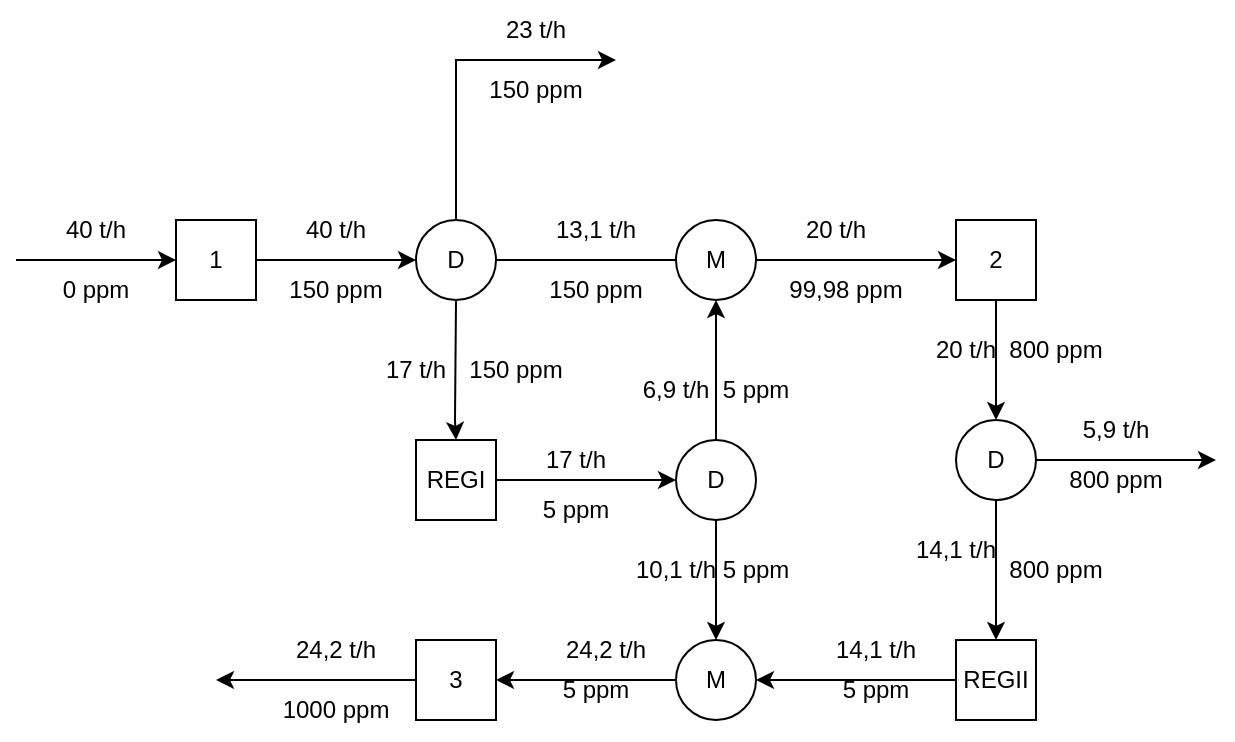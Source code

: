 <mxfile version="15.9.1" type="github">
  <diagram id="EOC5MGwxtxYlhKLxjFDj" name="Page-1">
    <mxGraphModel dx="1038" dy="547" grid="1" gridSize="10" guides="1" tooltips="1" connect="1" arrows="1" fold="1" page="1" pageScale="1" pageWidth="850" pageHeight="1100" math="0" shadow="0">
      <root>
        <mxCell id="0" />
        <mxCell id="1" parent="0" />
        <mxCell id="Dr_HyWPdkFYhXeKrOMwm-1" value="D" style="ellipse;whiteSpace=wrap;html=1;aspect=fixed;" parent="1" vertex="1">
          <mxGeometry x="240" y="240" width="40" height="40" as="geometry" />
        </mxCell>
        <mxCell id="Dr_HyWPdkFYhXeKrOMwm-2" value="" style="endArrow=classic;html=1;rounded=0;entryX=0;entryY=0.5;entryDx=0;entryDy=0;" parent="1" target="Dr_HyWPdkFYhXeKrOMwm-5" edge="1">
          <mxGeometry width="50" height="50" relative="1" as="geometry">
            <mxPoint x="40" y="260" as="sourcePoint" />
            <mxPoint x="100" y="310" as="targetPoint" />
          </mxGeometry>
        </mxCell>
        <mxCell id="Dr_HyWPdkFYhXeKrOMwm-3" value="" style="endArrow=classic;html=1;rounded=0;exitX=0.5;exitY=0;exitDx=0;exitDy=0;" parent="1" source="Dr_HyWPdkFYhXeKrOMwm-1" edge="1">
          <mxGeometry width="50" height="50" relative="1" as="geometry">
            <mxPoint x="260" y="220" as="sourcePoint" />
            <mxPoint x="340" y="160" as="targetPoint" />
            <Array as="points">
              <mxPoint x="260" y="160" />
            </Array>
          </mxGeometry>
        </mxCell>
        <mxCell id="Dr_HyWPdkFYhXeKrOMwm-5" value="1" style="whiteSpace=wrap;html=1;aspect=fixed;" parent="1" vertex="1">
          <mxGeometry x="120" y="240" width="40" height="40" as="geometry" />
        </mxCell>
        <mxCell id="Dr_HyWPdkFYhXeKrOMwm-7" value="2" style="whiteSpace=wrap;html=1;aspect=fixed;" parent="1" vertex="1">
          <mxGeometry x="510" y="240" width="40" height="40" as="geometry" />
        </mxCell>
        <mxCell id="Dr_HyWPdkFYhXeKrOMwm-8" value="" style="endArrow=classic;html=1;rounded=0;exitX=1;exitY=0.5;exitDx=0;exitDy=0;entryX=0;entryY=0.5;entryDx=0;entryDy=0;" parent="1" source="Dr_HyWPdkFYhXeKrOMwm-5" target="Dr_HyWPdkFYhXeKrOMwm-1" edge="1">
          <mxGeometry width="50" height="50" relative="1" as="geometry">
            <mxPoint x="170" y="330" as="sourcePoint" />
            <mxPoint x="230" y="270" as="targetPoint" />
          </mxGeometry>
        </mxCell>
        <mxCell id="Dr_HyWPdkFYhXeKrOMwm-9" value="M" style="ellipse;whiteSpace=wrap;html=1;aspect=fixed;" parent="1" vertex="1">
          <mxGeometry x="370" y="450" width="40" height="40" as="geometry" />
        </mxCell>
        <mxCell id="Dr_HyWPdkFYhXeKrOMwm-11" value="" style="endArrow=classic;html=1;rounded=0;exitX=1;exitY=0.5;exitDx=0;exitDy=0;entryX=0;entryY=0.5;entryDx=0;entryDy=0;" parent="1" source="Dr_HyWPdkFYhXeKrOMwm-1" target="Dr_HyWPdkFYhXeKrOMwm-15" edge="1">
          <mxGeometry width="50" height="50" relative="1" as="geometry">
            <mxPoint x="300" y="275" as="sourcePoint" />
            <mxPoint x="400" y="260" as="targetPoint" />
            <Array as="points">
              <mxPoint x="390" y="260" />
            </Array>
          </mxGeometry>
        </mxCell>
        <mxCell id="Dr_HyWPdkFYhXeKrOMwm-15" value="M" style="ellipse;whiteSpace=wrap;html=1;aspect=fixed;" parent="1" vertex="1">
          <mxGeometry x="370" y="240" width="40" height="40" as="geometry" />
        </mxCell>
        <mxCell id="Dr_HyWPdkFYhXeKrOMwm-16" value="" style="endArrow=classic;html=1;rounded=0;exitX=0.5;exitY=1;exitDx=0;exitDy=0;entryX=0.5;entryY=0;entryDx=0;entryDy=0;" parent="1" source="Dr_HyWPdkFYhXeKrOMwm-1" target="u_EdmEeoJOfr7nmIcmT_-9" edge="1">
          <mxGeometry width="50" height="50" relative="1" as="geometry">
            <mxPoint x="259.5" y="290" as="sourcePoint" />
            <mxPoint x="260" y="340" as="targetPoint" />
            <Array as="points">
              <mxPoint x="259.5" y="340" />
            </Array>
          </mxGeometry>
        </mxCell>
        <mxCell id="Dr_HyWPdkFYhXeKrOMwm-18" value="" style="endArrow=classic;html=1;rounded=0;exitX=1;exitY=0.5;exitDx=0;exitDy=0;entryX=0;entryY=0.5;entryDx=0;entryDy=0;" parent="1" source="Dr_HyWPdkFYhXeKrOMwm-15" target="Dr_HyWPdkFYhXeKrOMwm-7" edge="1">
          <mxGeometry width="50" height="50" relative="1" as="geometry">
            <mxPoint x="540" y="260" as="sourcePoint" />
            <mxPoint x="510" y="260" as="targetPoint" />
          </mxGeometry>
        </mxCell>
        <mxCell id="Dr_HyWPdkFYhXeKrOMwm-19" value="3" style="whiteSpace=wrap;html=1;aspect=fixed;" parent="1" vertex="1">
          <mxGeometry x="240" y="450" width="40" height="40" as="geometry" />
        </mxCell>
        <mxCell id="Dr_HyWPdkFYhXeKrOMwm-22" value="0 ppm" style="text;html=1;strokeColor=none;fillColor=none;align=center;verticalAlign=middle;whiteSpace=wrap;rounded=0;" parent="1" vertex="1">
          <mxGeometry x="50" y="260" width="60" height="30" as="geometry" />
        </mxCell>
        <mxCell id="Dr_HyWPdkFYhXeKrOMwm-25" value="40 t/h" style="text;html=1;strokeColor=none;fillColor=none;align=center;verticalAlign=middle;whiteSpace=wrap;rounded=0;" parent="1" vertex="1">
          <mxGeometry x="50" y="230" width="60" height="30" as="geometry" />
        </mxCell>
        <mxCell id="Dr_HyWPdkFYhXeKrOMwm-26" value="17 t/h" style="text;html=1;strokeColor=none;fillColor=none;align=center;verticalAlign=middle;whiteSpace=wrap;rounded=0;" parent="1" vertex="1">
          <mxGeometry x="210" y="300" width="60" height="30" as="geometry" />
        </mxCell>
        <mxCell id="Dr_HyWPdkFYhXeKrOMwm-27" value="150 ppm" style="text;html=1;strokeColor=none;fillColor=none;align=center;verticalAlign=middle;whiteSpace=wrap;rounded=0;" parent="1" vertex="1">
          <mxGeometry x="170" y="260" width="60" height="30" as="geometry" />
        </mxCell>
        <mxCell id="Dr_HyWPdkFYhXeKrOMwm-28" value="150 ppm" style="text;html=1;strokeColor=none;fillColor=none;align=center;verticalAlign=middle;whiteSpace=wrap;rounded=0;" parent="1" vertex="1">
          <mxGeometry x="270" y="160" width="60" height="30" as="geometry" />
        </mxCell>
        <mxCell id="Dr_HyWPdkFYhXeKrOMwm-29" value="5 ppm" style="text;html=1;strokeColor=none;fillColor=none;align=center;verticalAlign=middle;whiteSpace=wrap;rounded=0;" parent="1" vertex="1">
          <mxGeometry x="290" y="370" width="60" height="30" as="geometry" />
        </mxCell>
        <mxCell id="Dr_HyWPdkFYhXeKrOMwm-30" value="150 ppm" style="text;html=1;strokeColor=none;fillColor=none;align=center;verticalAlign=middle;whiteSpace=wrap;rounded=0;" parent="1" vertex="1">
          <mxGeometry x="300" y="260" width="60" height="30" as="geometry" />
        </mxCell>
        <mxCell id="Dr_HyWPdkFYhXeKrOMwm-31" value="40 t/h" style="text;html=1;strokeColor=none;fillColor=none;align=center;verticalAlign=middle;whiteSpace=wrap;rounded=0;" parent="1" vertex="1">
          <mxGeometry x="170" y="230" width="60" height="30" as="geometry" />
        </mxCell>
        <mxCell id="Dr_HyWPdkFYhXeKrOMwm-32" value="13,1 t/h" style="text;html=1;strokeColor=none;fillColor=none;align=center;verticalAlign=middle;whiteSpace=wrap;rounded=0;" parent="1" vertex="1">
          <mxGeometry x="300" y="230" width="60" height="30" as="geometry" />
        </mxCell>
        <mxCell id="Dr_HyWPdkFYhXeKrOMwm-34" value="23 t/h" style="text;html=1;strokeColor=none;fillColor=none;align=center;verticalAlign=middle;whiteSpace=wrap;rounded=0;" parent="1" vertex="1">
          <mxGeometry x="270" y="130" width="60" height="30" as="geometry" />
        </mxCell>
        <mxCell id="Dr_HyWPdkFYhXeKrOMwm-35" value="99,98 ppm" style="text;html=1;strokeColor=none;fillColor=none;align=center;verticalAlign=middle;whiteSpace=wrap;rounded=0;" parent="1" vertex="1">
          <mxGeometry x="425" y="260" width="60" height="30" as="geometry" />
        </mxCell>
        <mxCell id="Dr_HyWPdkFYhXeKrOMwm-36" value="20 t/h" style="text;html=1;strokeColor=none;fillColor=none;align=center;verticalAlign=middle;whiteSpace=wrap;rounded=0;" parent="1" vertex="1">
          <mxGeometry x="420" y="230" width="60" height="30" as="geometry" />
        </mxCell>
        <mxCell id="Dr_HyWPdkFYhXeKrOMwm-37" value="800 ppm" style="text;html=1;strokeColor=none;fillColor=none;align=center;verticalAlign=middle;whiteSpace=wrap;rounded=0;" parent="1" vertex="1">
          <mxGeometry x="530" y="290" width="60" height="30" as="geometry" />
        </mxCell>
        <mxCell id="Dr_HyWPdkFYhXeKrOMwm-38" value="5,9 t/h" style="text;html=1;strokeColor=none;fillColor=none;align=center;verticalAlign=middle;whiteSpace=wrap;rounded=0;" parent="1" vertex="1">
          <mxGeometry x="560" y="330" width="60" height="30" as="geometry" />
        </mxCell>
        <mxCell id="Q1qIIHX5elsPKl9inKbx-3" value="" style="endArrow=classic;html=1;rounded=0;exitX=0.5;exitY=1;exitDx=0;exitDy=0;entryX=0.5;entryY=0;entryDx=0;entryDy=0;" parent="1" source="Dr_HyWPdkFYhXeKrOMwm-7" target="u_EdmEeoJOfr7nmIcmT_-3" edge="1">
          <mxGeometry width="50" height="50" relative="1" as="geometry">
            <mxPoint x="540" y="314.5" as="sourcePoint" />
            <mxPoint x="650" y="314.5" as="targetPoint" />
            <Array as="points" />
          </mxGeometry>
        </mxCell>
        <mxCell id="Q1qIIHX5elsPKl9inKbx-4" value="150 ppm" style="text;html=1;strokeColor=none;fillColor=none;align=center;verticalAlign=middle;whiteSpace=wrap;rounded=0;" parent="1" vertex="1">
          <mxGeometry x="260" y="300" width="60" height="30" as="geometry" />
        </mxCell>
        <mxCell id="Q1qIIHX5elsPKl9inKbx-6" value="1000 ppm" style="text;html=1;strokeColor=none;fillColor=none;align=center;verticalAlign=middle;whiteSpace=wrap;rounded=0;" parent="1" vertex="1">
          <mxGeometry x="170" y="470" width="60" height="30" as="geometry" />
        </mxCell>
        <mxCell id="u_EdmEeoJOfr7nmIcmT_-3" value="D" style="ellipse;whiteSpace=wrap;html=1;aspect=fixed;" vertex="1" parent="1">
          <mxGeometry x="510" y="340" width="40" height="40" as="geometry" />
        </mxCell>
        <mxCell id="u_EdmEeoJOfr7nmIcmT_-4" value="" style="endArrow=classic;html=1;rounded=0;exitX=1;exitY=0.5;exitDx=0;exitDy=0;" edge="1" parent="1" source="u_EdmEeoJOfr7nmIcmT_-3">
          <mxGeometry width="50" height="50" relative="1" as="geometry">
            <mxPoint x="570" y="359.5" as="sourcePoint" />
            <mxPoint x="640" y="360" as="targetPoint" />
          </mxGeometry>
        </mxCell>
        <mxCell id="u_EdmEeoJOfr7nmIcmT_-6" value="" style="endArrow=classic;html=1;rounded=0;exitX=0.5;exitY=1;exitDx=0;exitDy=0;entryX=0.5;entryY=0;entryDx=0;entryDy=0;" edge="1" parent="1" source="u_EdmEeoJOfr7nmIcmT_-3" target="u_EdmEeoJOfr7nmIcmT_-7">
          <mxGeometry width="50" height="50" relative="1" as="geometry">
            <mxPoint x="540" y="450" as="sourcePoint" />
            <mxPoint x="530" y="450" as="targetPoint" />
          </mxGeometry>
        </mxCell>
        <mxCell id="u_EdmEeoJOfr7nmIcmT_-7" value="REGII" style="whiteSpace=wrap;html=1;aspect=fixed;" vertex="1" parent="1">
          <mxGeometry x="510" y="450" width="40" height="40" as="geometry" />
        </mxCell>
        <mxCell id="u_EdmEeoJOfr7nmIcmT_-8" value="" style="endArrow=classic;html=1;rounded=0;exitX=0;exitY=0.5;exitDx=0;exitDy=0;entryX=1;entryY=0.5;entryDx=0;entryDy=0;" edge="1" parent="1" source="u_EdmEeoJOfr7nmIcmT_-7" target="Dr_HyWPdkFYhXeKrOMwm-9">
          <mxGeometry width="50" height="50" relative="1" as="geometry">
            <mxPoint x="400" y="510" as="sourcePoint" />
            <mxPoint x="420" y="470" as="targetPoint" />
          </mxGeometry>
        </mxCell>
        <mxCell id="u_EdmEeoJOfr7nmIcmT_-9" value="REGI" style="whiteSpace=wrap;html=1;aspect=fixed;" vertex="1" parent="1">
          <mxGeometry x="240" y="350" width="40" height="40" as="geometry" />
        </mxCell>
        <mxCell id="u_EdmEeoJOfr7nmIcmT_-10" value="" style="endArrow=classic;html=1;rounded=0;exitX=1;exitY=0.5;exitDx=0;exitDy=0;entryX=0;entryY=0.5;entryDx=0;entryDy=0;" edge="1" parent="1" source="u_EdmEeoJOfr7nmIcmT_-9" target="u_EdmEeoJOfr7nmIcmT_-11">
          <mxGeometry width="50" height="50" relative="1" as="geometry">
            <mxPoint x="305" y="390" as="sourcePoint" />
            <mxPoint x="360" y="370" as="targetPoint" />
          </mxGeometry>
        </mxCell>
        <mxCell id="u_EdmEeoJOfr7nmIcmT_-11" value="D" style="ellipse;whiteSpace=wrap;html=1;aspect=fixed;" vertex="1" parent="1">
          <mxGeometry x="370" y="350" width="40" height="40" as="geometry" />
        </mxCell>
        <mxCell id="u_EdmEeoJOfr7nmIcmT_-14" value="" style="endArrow=classic;html=1;rounded=0;exitX=0.5;exitY=0;exitDx=0;exitDy=0;entryX=0.5;entryY=1;entryDx=0;entryDy=0;" edge="1" parent="1" source="u_EdmEeoJOfr7nmIcmT_-11" target="Dr_HyWPdkFYhXeKrOMwm-15">
          <mxGeometry width="50" height="50" relative="1" as="geometry">
            <mxPoint x="420" y="340" as="sourcePoint" />
            <mxPoint x="470" y="290" as="targetPoint" />
          </mxGeometry>
        </mxCell>
        <mxCell id="u_EdmEeoJOfr7nmIcmT_-15" value="" style="endArrow=classic;html=1;rounded=0;exitX=0.5;exitY=1;exitDx=0;exitDy=0;entryX=0.5;entryY=0;entryDx=0;entryDy=0;" edge="1" parent="1" source="u_EdmEeoJOfr7nmIcmT_-11" target="Dr_HyWPdkFYhXeKrOMwm-9">
          <mxGeometry width="50" height="50" relative="1" as="geometry">
            <mxPoint x="400" y="510" as="sourcePoint" />
            <mxPoint x="450" y="460" as="targetPoint" />
          </mxGeometry>
        </mxCell>
        <mxCell id="u_EdmEeoJOfr7nmIcmT_-16" value="" style="endArrow=classic;html=1;rounded=0;exitX=0;exitY=0.5;exitDx=0;exitDy=0;entryX=1;entryY=0.5;entryDx=0;entryDy=0;" edge="1" parent="1" source="Dr_HyWPdkFYhXeKrOMwm-9" target="Dr_HyWPdkFYhXeKrOMwm-19">
          <mxGeometry width="50" height="50" relative="1" as="geometry">
            <mxPoint x="400" y="510" as="sourcePoint" />
            <mxPoint x="280" y="470" as="targetPoint" />
          </mxGeometry>
        </mxCell>
        <mxCell id="u_EdmEeoJOfr7nmIcmT_-17" value="" style="endArrow=classic;html=1;rounded=0;exitX=0;exitY=0.5;exitDx=0;exitDy=0;" edge="1" parent="1" source="Dr_HyWPdkFYhXeKrOMwm-19">
          <mxGeometry width="50" height="50" relative="1" as="geometry">
            <mxPoint x="150" y="530" as="sourcePoint" />
            <mxPoint x="140" y="470" as="targetPoint" />
          </mxGeometry>
        </mxCell>
        <mxCell id="u_EdmEeoJOfr7nmIcmT_-19" value="17 t/h" style="text;html=1;strokeColor=none;fillColor=none;align=center;verticalAlign=middle;whiteSpace=wrap;rounded=0;" vertex="1" parent="1">
          <mxGeometry x="290" y="345" width="60" height="30" as="geometry" />
        </mxCell>
        <mxCell id="u_EdmEeoJOfr7nmIcmT_-20" value="5 ppm" style="text;html=1;strokeColor=none;fillColor=none;align=center;verticalAlign=middle;whiteSpace=wrap;rounded=0;" vertex="1" parent="1">
          <mxGeometry x="380" y="400" width="60" height="30" as="geometry" />
        </mxCell>
        <mxCell id="u_EdmEeoJOfr7nmIcmT_-21" value="5 ppm" style="text;html=1;strokeColor=none;fillColor=none;align=center;verticalAlign=middle;whiteSpace=wrap;rounded=0;" vertex="1" parent="1">
          <mxGeometry x="380" y="310" width="60" height="30" as="geometry" />
        </mxCell>
        <mxCell id="u_EdmEeoJOfr7nmIcmT_-22" value="6,9 t/h" style="text;html=1;strokeColor=none;fillColor=none;align=center;verticalAlign=middle;whiteSpace=wrap;rounded=0;" vertex="1" parent="1">
          <mxGeometry x="340" y="310" width="60" height="30" as="geometry" />
        </mxCell>
        <mxCell id="u_EdmEeoJOfr7nmIcmT_-23" value="10,1 t/h" style="text;html=1;strokeColor=none;fillColor=none;align=center;verticalAlign=middle;whiteSpace=wrap;rounded=0;" vertex="1" parent="1">
          <mxGeometry x="340" y="400" width="60" height="30" as="geometry" />
        </mxCell>
        <mxCell id="u_EdmEeoJOfr7nmIcmT_-24" value="20 t/h" style="text;html=1;strokeColor=none;fillColor=none;align=center;verticalAlign=middle;whiteSpace=wrap;rounded=0;" vertex="1" parent="1">
          <mxGeometry x="485" y="290" width="60" height="30" as="geometry" />
        </mxCell>
        <mxCell id="u_EdmEeoJOfr7nmIcmT_-25" value="800 ppm" style="text;html=1;strokeColor=none;fillColor=none;align=center;verticalAlign=middle;whiteSpace=wrap;rounded=0;" vertex="1" parent="1">
          <mxGeometry x="560" y="355" width="60" height="30" as="geometry" />
        </mxCell>
        <mxCell id="u_EdmEeoJOfr7nmIcmT_-26" value="800 ppm" style="text;html=1;strokeColor=none;fillColor=none;align=center;verticalAlign=middle;whiteSpace=wrap;rounded=0;" vertex="1" parent="1">
          <mxGeometry x="530" y="400" width="60" height="30" as="geometry" />
        </mxCell>
        <mxCell id="u_EdmEeoJOfr7nmIcmT_-27" value="14,1 t/h" style="text;html=1;strokeColor=none;fillColor=none;align=center;verticalAlign=middle;whiteSpace=wrap;rounded=0;" vertex="1" parent="1">
          <mxGeometry x="480" y="390" width="60" height="30" as="geometry" />
        </mxCell>
        <mxCell id="u_EdmEeoJOfr7nmIcmT_-28" value="14,1 t/h" style="text;html=1;strokeColor=none;fillColor=none;align=center;verticalAlign=middle;whiteSpace=wrap;rounded=0;" vertex="1" parent="1">
          <mxGeometry x="440" y="440" width="60" height="30" as="geometry" />
        </mxCell>
        <mxCell id="u_EdmEeoJOfr7nmIcmT_-29" value="5 ppm" style="text;html=1;strokeColor=none;fillColor=none;align=center;verticalAlign=middle;whiteSpace=wrap;rounded=0;" vertex="1" parent="1">
          <mxGeometry x="440" y="460" width="60" height="30" as="geometry" />
        </mxCell>
        <mxCell id="u_EdmEeoJOfr7nmIcmT_-30" value="5 ppm" style="text;html=1;strokeColor=none;fillColor=none;align=center;verticalAlign=middle;whiteSpace=wrap;rounded=0;" vertex="1" parent="1">
          <mxGeometry x="300" y="460" width="60" height="30" as="geometry" />
        </mxCell>
        <mxCell id="u_EdmEeoJOfr7nmIcmT_-31" value="24,2 t/h" style="text;html=1;strokeColor=none;fillColor=none;align=center;verticalAlign=middle;whiteSpace=wrap;rounded=0;" vertex="1" parent="1">
          <mxGeometry x="305" y="440" width="60" height="30" as="geometry" />
        </mxCell>
        <mxCell id="u_EdmEeoJOfr7nmIcmT_-32" value="24,2 t/h" style="text;html=1;strokeColor=none;fillColor=none;align=center;verticalAlign=middle;whiteSpace=wrap;rounded=0;" vertex="1" parent="1">
          <mxGeometry x="170" y="440" width="60" height="30" as="geometry" />
        </mxCell>
      </root>
    </mxGraphModel>
  </diagram>
</mxfile>
